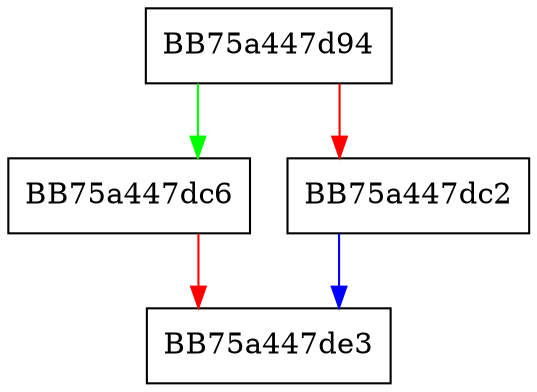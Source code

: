 digraph scInitContext {
  node [shape="box"];
  graph [splines=ortho];
  BB75a447d94 -> BB75a447dc6 [color="green"];
  BB75a447d94 -> BB75a447dc2 [color="red"];
  BB75a447dc2 -> BB75a447de3 [color="blue"];
  BB75a447dc6 -> BB75a447de3 [color="red"];
}